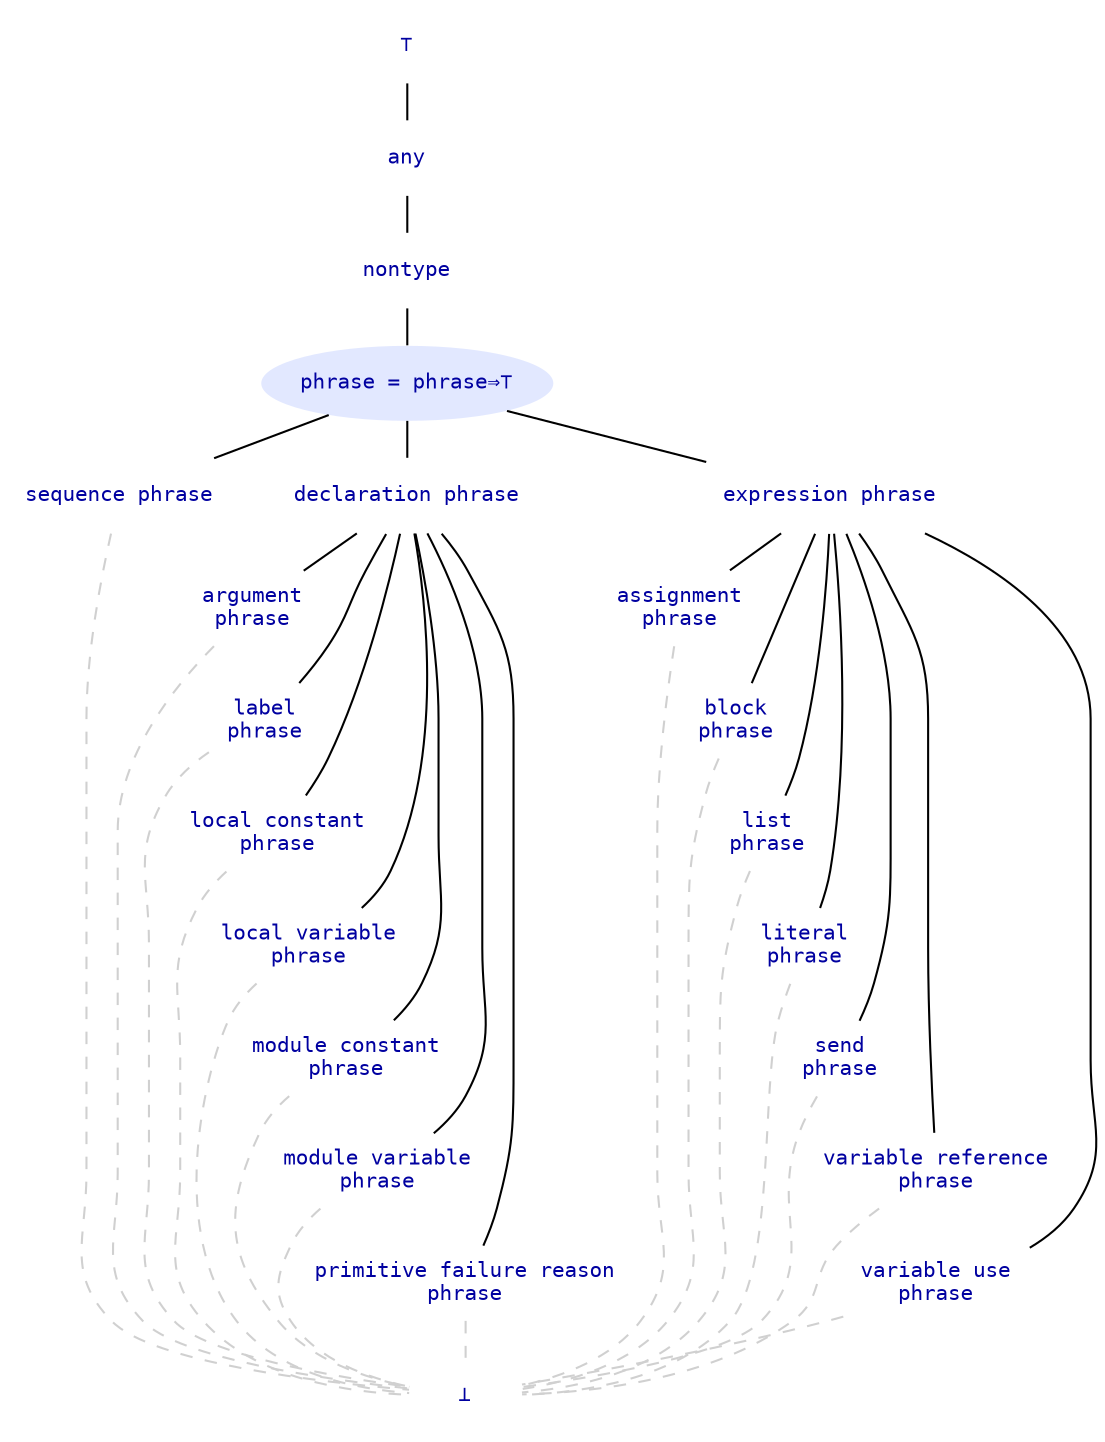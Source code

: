 strict graph "Avail type system"
{
	nodesep="0.1";
        ranksep="0.25";
        node
        [
                shape="plaintext",
                fontname="Consolas",
                fontsize="10",
                fontcolor="#0000A0",
                target="_top"
        ];

	/* Labels for the nodes. */
        ⊤ [href="/about-avail/documentation/type-system/types-top.html"];
        any [href="/about-avail/documentation/type-system/types-any.html"];
        nontype [href="/about-avail/documentation/type-system/types-nontype.html"];
        phrase
        [
                label="phrase = phrase⇒⊤",
                href="/about-avail/documentation/type-system/types-phrase.html",
                shape="ellipse",
                style="filled",
                fillcolor="#E2E8FF",
                peripheries="0"
        ];
	"declaration phrase"
		[href="/about-avail/documentation/type-system/types-declaration-phrase.html"];
	"expression phrase"
		[href="/about-avail/documentation/type-system/types-expression-phrase.html"];
	"sequence phrase"
		[href="/about-avail/documentation/type-system/types-sequence-phrase.html"];
	"argument phrase"
	[
		label="argument\nphrase",
		href="/about-avail/documentation/type-system/types-argument-phrase.html"
	];
	"label phrase"
	[
		label="label\nphrase",
		href="/about-avail/documentation/type-system/types-label-phrase.html"
	];
	"local constant phrase"
	[
		label="local constant\nphrase",
		href="/about-avail/documentation/type-system/types-local-constant-phrase.html"
	];
	"local variable phrase"
	[
		label="local variable\nphrase",
		href="/about-avail/documentation/type-system/types-local-variable-phrase.html"
	];
	"module constant phrase"
	[
		label="module constant\nphrase",
		href="/about-avail/documentation/type-system/types-module-constant-phrase.html"
	];
	"module variable phrase"
	[
		label="module variable\nphrase",
		href="/about-avail/documentation/type-system/types-module-variable-phrase.html"
	];
	"primitive failure reason phrase"
	[
		label="primitive failure reason\nphrase",
		href="/about-avail/documentation/type-system/types-primitive-failure-reason-phrase.html"
	];
	"assignment phrase"
	[
		label="assignment\nphrase",
		href="/about-avail/documentation/type-system/types-assignment-phrase.html"
	];
	"block phrase"
	[
		label="block\nphrase",
		href="/about-avail/documentation/type-system/types-block-phrase.html"
	];
	"list phrase"
	[
		label="list\nphrase",
		href="/about-avail/documentation/type-system/types-list-phrase.html"
	];
	"literal phrase"
	[
		label="literal\nphrase",
		href="/about-avail/documentation/type-system/types-literal-phrase.html"
	];
	"send phrase"
	[
		label="send\nphrase",
		href="/about-avail/documentation/type-system/types-send-phrase.html"
	];
	"variable reference phrase"
	[
		label="variable reference\nphrase",
		href="/about-avail/documentation/type-system/types-variable-reference-phrase.html"
	];
	"variable use phrase"
	[
		label="variable use\nphrase",
		href="/about-avail/documentation/type-system/types-variable-use-phrase.html"
	];
       ⊥ [href="/about-avail/documentation/type-system/types-bottom.html"];

	/* Connections. */
	⊤ -- any -- nontype -- phrase;
	phrase --
	{
		rank="same";
		"declaration phrase"
		"expression phrase"
		"sequence phrase"
	};
	"declaration phrase" --
	{
		"argument phrase"
		"label phrase"
		"local constant phrase"
		"local variable phrase"
		"module constant phrase"
		"module variable phrase"
		"primitive failure reason phrase"
	};
	"argument phrase"
		-- "label phrase"
		-- "local constant phrase"
		-- "local variable phrase"
		-- "module constant phrase"
		-- "module variable phrase"
		-- "primitive failure reason phrase"
		[style="invis"];

	"expression phrase" --
	{
		"assignment phrase"
		"block phrase"
		"list phrase"
		"literal phrase"
		"send phrase"
		"variable reference phrase"
		"variable use phrase"
	};
	"assignment phrase"
		-- "block phrase"
		-- "list phrase"
		-- "literal phrase"
		-- "send phrase"
		-- "variable reference phrase"
		-- "variable use phrase"
		[style="invis"];
	{rank="same"; "argument phrase" "assignment phrase"};
	{rank="same"; "label phrase" "block phrase"};
	{rank="same"; "local constant phrase" "list phrase"};
	{rank="same"; "local variable phrase" "literal phrase"};
	{rank="same"; "module constant phrase" "send phrase"};
	{rank="same"; "module variable phrase" "variable reference phrase"};
	{rank="same"; "primitive failure reason phrase" "variable use phrase"};
	{
		"argument phrase" "assignment phrase"
		"block phrase"
		"label phrase" "local constant phrase" "local variable phrase"
		"list phrase" "literal phrase"
		"module constant phrase" "module variable phrase"
		"primitive failure reason phrase"
		"send phrase" "sequence phrase"
		"variable reference phrase" "variable use phrase"
	} -- ⊥ [color="#d0d0d0", style="dashed"];
}
